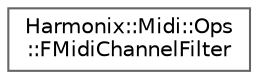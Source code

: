 digraph "Graphical Class Hierarchy"
{
 // INTERACTIVE_SVG=YES
 // LATEX_PDF_SIZE
  bgcolor="transparent";
  edge [fontname=Helvetica,fontsize=10,labelfontname=Helvetica,labelfontsize=10];
  node [fontname=Helvetica,fontsize=10,shape=box,height=0.2,width=0.4];
  rankdir="LR";
  Node0 [id="Node000000",label="Harmonix::Midi::Ops\l::FMidiChannelFilter",height=0.2,width=0.4,color="grey40", fillcolor="white", style="filled",URL="$d5/da4/classHarmonix_1_1Midi_1_1Ops_1_1FMidiChannelFilter.html",tooltip="Includes MIDI events from enabled channels only."];
}

